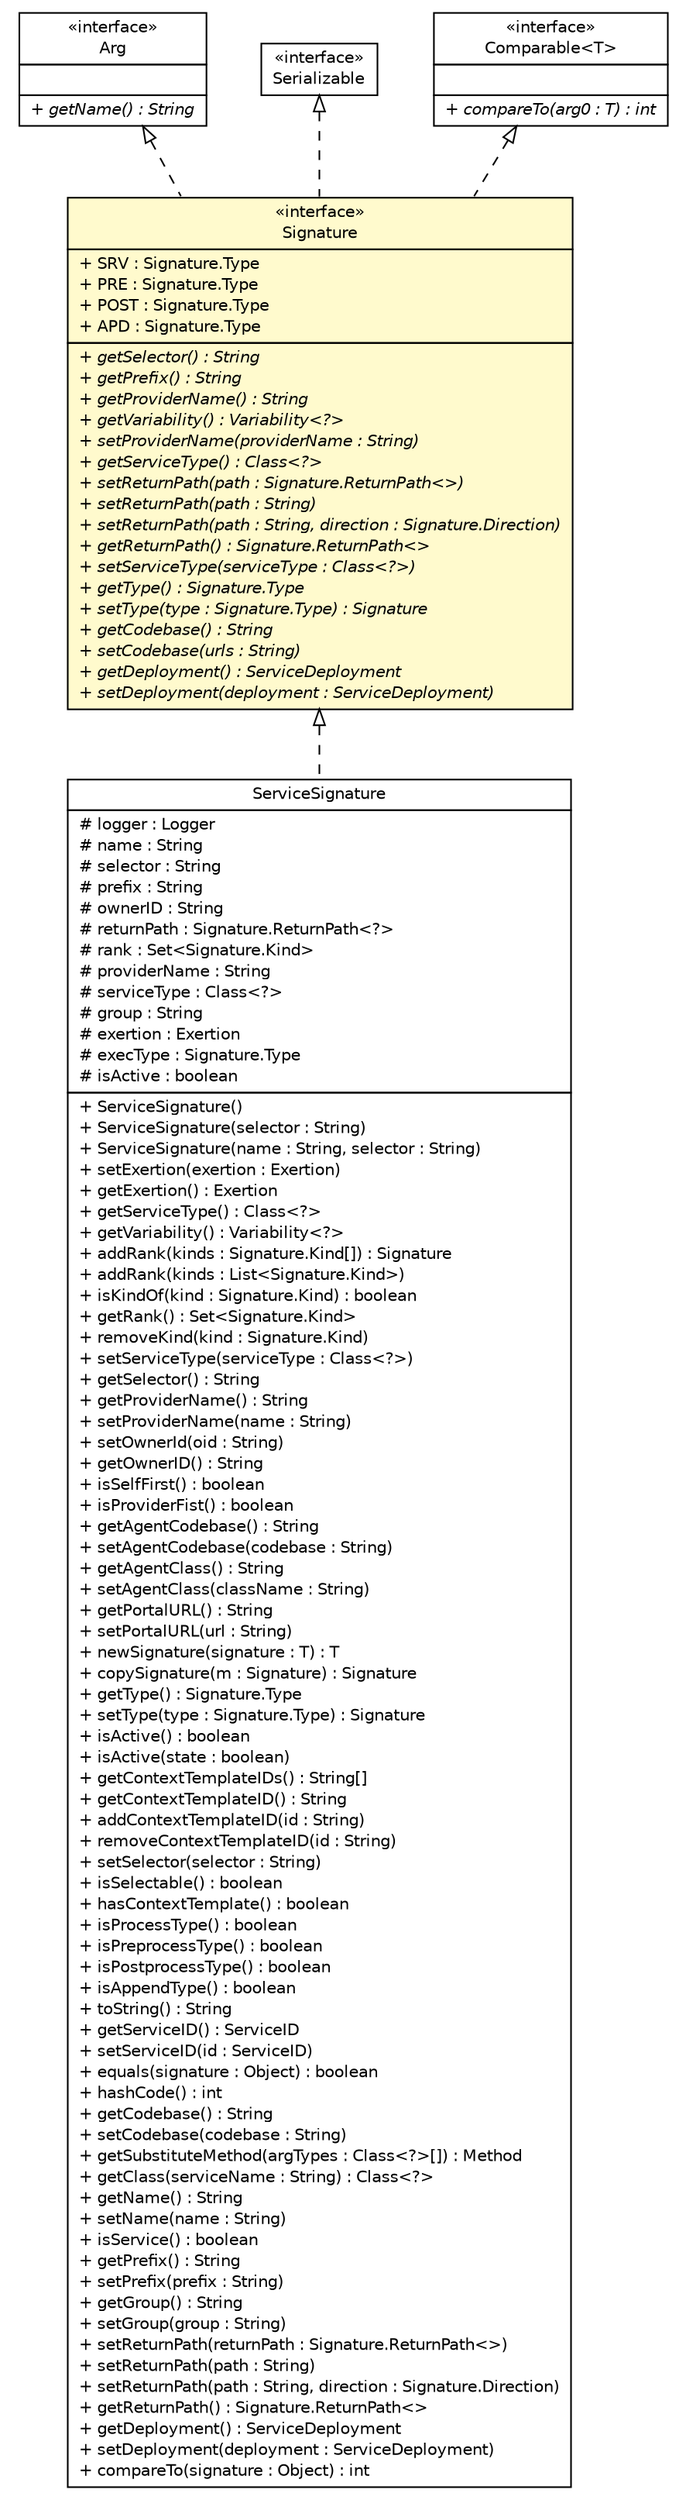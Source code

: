 #!/usr/local/bin/dot
#
# Class diagram 
# Generated by UMLGraph version R5_6 (http://www.umlgraph.org/)
#

digraph G {
	edge [fontname="Helvetica",fontsize=10,labelfontname="Helvetica",labelfontsize=10];
	node [fontname="Helvetica",fontsize=10,shape=plaintext];
	nodesep=0.25;
	ranksep=0.5;
	// sorcer.core.signature.ServiceSignature
	c530633 [label=<<table title="sorcer.core.signature.ServiceSignature" border="0" cellborder="1" cellspacing="0" cellpadding="2" port="p" href="../core/signature/ServiceSignature.html">
		<tr><td><table border="0" cellspacing="0" cellpadding="1">
<tr><td align="center" balign="center"> ServiceSignature </td></tr>
		</table></td></tr>
		<tr><td><table border="0" cellspacing="0" cellpadding="1">
<tr><td align="left" balign="left"> # logger : Logger </td></tr>
<tr><td align="left" balign="left"> # name : String </td></tr>
<tr><td align="left" balign="left"> # selector : String </td></tr>
<tr><td align="left" balign="left"> # prefix : String </td></tr>
<tr><td align="left" balign="left"> # ownerID : String </td></tr>
<tr><td align="left" balign="left"> # returnPath : Signature.ReturnPath&lt;?&gt; </td></tr>
<tr><td align="left" balign="left"> # rank : Set&lt;Signature.Kind&gt; </td></tr>
<tr><td align="left" balign="left"> # providerName : String </td></tr>
<tr><td align="left" balign="left"> # serviceType : Class&lt;?&gt; </td></tr>
<tr><td align="left" balign="left"> # group : String </td></tr>
<tr><td align="left" balign="left"> # exertion : Exertion </td></tr>
<tr><td align="left" balign="left"> # execType : Signature.Type </td></tr>
<tr><td align="left" balign="left"> # isActive : boolean </td></tr>
		</table></td></tr>
		<tr><td><table border="0" cellspacing="0" cellpadding="1">
<tr><td align="left" balign="left"> + ServiceSignature() </td></tr>
<tr><td align="left" balign="left"> + ServiceSignature(selector : String) </td></tr>
<tr><td align="left" balign="left"> + ServiceSignature(name : String, selector : String) </td></tr>
<tr><td align="left" balign="left"> + setExertion(exertion : Exertion) </td></tr>
<tr><td align="left" balign="left"> + getExertion() : Exertion </td></tr>
<tr><td align="left" balign="left"> + getServiceType() : Class&lt;?&gt; </td></tr>
<tr><td align="left" balign="left"> + getVariability() : Variability&lt;?&gt; </td></tr>
<tr><td align="left" balign="left"> + addRank(kinds : Signature.Kind[]) : Signature </td></tr>
<tr><td align="left" balign="left"> + addRank(kinds : List&lt;Signature.Kind&gt;) </td></tr>
<tr><td align="left" balign="left"> + isKindOf(kind : Signature.Kind) : boolean </td></tr>
<tr><td align="left" balign="left"> + getRank() : Set&lt;Signature.Kind&gt; </td></tr>
<tr><td align="left" balign="left"> + removeKind(kind : Signature.Kind) </td></tr>
<tr><td align="left" balign="left"> + setServiceType(serviceType : Class&lt;?&gt;) </td></tr>
<tr><td align="left" balign="left"> + getSelector() : String </td></tr>
<tr><td align="left" balign="left"> + getProviderName() : String </td></tr>
<tr><td align="left" balign="left"> + setProviderName(name : String) </td></tr>
<tr><td align="left" balign="left"> + setOwnerId(oid : String) </td></tr>
<tr><td align="left" balign="left"> + getOwnerID() : String </td></tr>
<tr><td align="left" balign="left"> + isSelfFirst() : boolean </td></tr>
<tr><td align="left" balign="left"> + isProviderFist() : boolean </td></tr>
<tr><td align="left" balign="left"> + getAgentCodebase() : String </td></tr>
<tr><td align="left" balign="left"> + setAgentCodebase(codebase : String) </td></tr>
<tr><td align="left" balign="left"> + getAgentClass() : String </td></tr>
<tr><td align="left" balign="left"> + setAgentClass(className : String) </td></tr>
<tr><td align="left" balign="left"> + getPortalURL() : String </td></tr>
<tr><td align="left" balign="left"> + setPortalURL(url : String) </td></tr>
<tr><td align="left" balign="left"> + newSignature(signature : T) : T </td></tr>
<tr><td align="left" balign="left"> + copySignature(m : Signature) : Signature </td></tr>
<tr><td align="left" balign="left"> + getType() : Signature.Type </td></tr>
<tr><td align="left" balign="left"> + setType(type : Signature.Type) : Signature </td></tr>
<tr><td align="left" balign="left"> + isActive() : boolean </td></tr>
<tr><td align="left" balign="left"> + isActive(state : boolean) </td></tr>
<tr><td align="left" balign="left"> + getContextTemplateIDs() : String[] </td></tr>
<tr><td align="left" balign="left"> + getContextTemplateID() : String </td></tr>
<tr><td align="left" balign="left"> + addContextTemplateID(id : String) </td></tr>
<tr><td align="left" balign="left"> + removeContextTemplateID(id : String) </td></tr>
<tr><td align="left" balign="left"> + setSelector(selector : String) </td></tr>
<tr><td align="left" balign="left"> + isSelectable() : boolean </td></tr>
<tr><td align="left" balign="left"> + hasContextTemplate() : boolean </td></tr>
<tr><td align="left" balign="left"> + isProcessType() : boolean </td></tr>
<tr><td align="left" balign="left"> + isPreprocessType() : boolean </td></tr>
<tr><td align="left" balign="left"> + isPostprocessType() : boolean </td></tr>
<tr><td align="left" balign="left"> + isAppendType() : boolean </td></tr>
<tr><td align="left" balign="left"> + toString() : String </td></tr>
<tr><td align="left" balign="left"> + getServiceID() : ServiceID </td></tr>
<tr><td align="left" balign="left"> + setServiceID(id : ServiceID) </td></tr>
<tr><td align="left" balign="left"> + equals(signature : Object) : boolean </td></tr>
<tr><td align="left" balign="left"> + hashCode() : int </td></tr>
<tr><td align="left" balign="left"> + getCodebase() : String </td></tr>
<tr><td align="left" balign="left"> + setCodebase(codebase : String) </td></tr>
<tr><td align="left" balign="left"> + getSubstituteMethod(argTypes : Class&lt;?&gt;[]) : Method </td></tr>
<tr><td align="left" balign="left"> + getClass(serviceName : String) : Class&lt;?&gt; </td></tr>
<tr><td align="left" balign="left"> + getName() : String </td></tr>
<tr><td align="left" balign="left"> + setName(name : String) </td></tr>
<tr><td align="left" balign="left"> + isService() : boolean </td></tr>
<tr><td align="left" balign="left"> + getPrefix() : String </td></tr>
<tr><td align="left" balign="left"> + setPrefix(prefix : String) </td></tr>
<tr><td align="left" balign="left"> + getGroup() : String </td></tr>
<tr><td align="left" balign="left"> + setGroup(group : String) </td></tr>
<tr><td align="left" balign="left"> + setReturnPath(returnPath : Signature.ReturnPath&lt;&gt;) </td></tr>
<tr><td align="left" balign="left"> + setReturnPath(path : String) </td></tr>
<tr><td align="left" balign="left"> + setReturnPath(path : String, direction : Signature.Direction) </td></tr>
<tr><td align="left" balign="left"> + getReturnPath() : Signature.ReturnPath&lt;&gt; </td></tr>
<tr><td align="left" balign="left"> + getDeployment() : ServiceDeployment </td></tr>
<tr><td align="left" balign="left"> + setDeployment(deployment : ServiceDeployment) </td></tr>
<tr><td align="left" balign="left"> + compareTo(signature : Object) : int </td></tr>
		</table></td></tr>
		</table>>, URL="../core/signature/ServiceSignature.html", fontname="Helvetica", fontcolor="black", fontsize=10.0];
	// sorcer.service.Signature
	c530763 [label=<<table title="sorcer.service.Signature" border="0" cellborder="1" cellspacing="0" cellpadding="2" port="p" bgcolor="lemonChiffon" href="./Signature.html">
		<tr><td><table border="0" cellspacing="0" cellpadding="1">
<tr><td align="center" balign="center"> &#171;interface&#187; </td></tr>
<tr><td align="center" balign="center"> Signature </td></tr>
		</table></td></tr>
		<tr><td><table border="0" cellspacing="0" cellpadding="1">
<tr><td align="left" balign="left"> + SRV : Signature.Type </td></tr>
<tr><td align="left" balign="left"> + PRE : Signature.Type </td></tr>
<tr><td align="left" balign="left"> + POST : Signature.Type </td></tr>
<tr><td align="left" balign="left"> + APD : Signature.Type </td></tr>
		</table></td></tr>
		<tr><td><table border="0" cellspacing="0" cellpadding="1">
<tr><td align="left" balign="left"><font face="Helvetica-Oblique" point-size="10.0"> + getSelector() : String </font></td></tr>
<tr><td align="left" balign="left"><font face="Helvetica-Oblique" point-size="10.0"> + getPrefix() : String </font></td></tr>
<tr><td align="left" balign="left"><font face="Helvetica-Oblique" point-size="10.0"> + getProviderName() : String </font></td></tr>
<tr><td align="left" balign="left"><font face="Helvetica-Oblique" point-size="10.0"> + getVariability() : Variability&lt;?&gt; </font></td></tr>
<tr><td align="left" balign="left"><font face="Helvetica-Oblique" point-size="10.0"> + setProviderName(providerName : String) </font></td></tr>
<tr><td align="left" balign="left"><font face="Helvetica-Oblique" point-size="10.0"> + getServiceType() : Class&lt;?&gt; </font></td></tr>
<tr><td align="left" balign="left"><font face="Helvetica-Oblique" point-size="10.0"> + setReturnPath(path : Signature.ReturnPath&lt;&gt;) </font></td></tr>
<tr><td align="left" balign="left"><font face="Helvetica-Oblique" point-size="10.0"> + setReturnPath(path : String) </font></td></tr>
<tr><td align="left" balign="left"><font face="Helvetica-Oblique" point-size="10.0"> + setReturnPath(path : String, direction : Signature.Direction) </font></td></tr>
<tr><td align="left" balign="left"><font face="Helvetica-Oblique" point-size="10.0"> + getReturnPath() : Signature.ReturnPath&lt;&gt; </font></td></tr>
<tr><td align="left" balign="left"><font face="Helvetica-Oblique" point-size="10.0"> + setServiceType(serviceType : Class&lt;?&gt;) </font></td></tr>
<tr><td align="left" balign="left"><font face="Helvetica-Oblique" point-size="10.0"> + getType() : Signature.Type </font></td></tr>
<tr><td align="left" balign="left"><font face="Helvetica-Oblique" point-size="10.0"> + setType(type : Signature.Type) : Signature </font></td></tr>
<tr><td align="left" balign="left"><font face="Helvetica-Oblique" point-size="10.0"> + getCodebase() : String </font></td></tr>
<tr><td align="left" balign="left"><font face="Helvetica-Oblique" point-size="10.0"> + setCodebase(urls : String) </font></td></tr>
<tr><td align="left" balign="left"><font face="Helvetica-Oblique" point-size="10.0"> + getDeployment() : ServiceDeployment </font></td></tr>
<tr><td align="left" balign="left"><font face="Helvetica-Oblique" point-size="10.0"> + setDeployment(deployment : ServiceDeployment) </font></td></tr>
		</table></td></tr>
		</table>>, URL="./Signature.html", fontname="Helvetica", fontcolor="black", fontsize=10.0];
	// sorcer.service.Arg
	c530801 [label=<<table title="sorcer.service.Arg" border="0" cellborder="1" cellspacing="0" cellpadding="2" port="p" href="./Arg.html">
		<tr><td><table border="0" cellspacing="0" cellpadding="1">
<tr><td align="center" balign="center"> &#171;interface&#187; </td></tr>
<tr><td align="center" balign="center"> Arg </td></tr>
		</table></td></tr>
		<tr><td><table border="0" cellspacing="0" cellpadding="1">
<tr><td align="left" balign="left">  </td></tr>
		</table></td></tr>
		<tr><td><table border="0" cellspacing="0" cellpadding="1">
<tr><td align="left" balign="left"><font face="Helvetica-Oblique" point-size="10.0"> + getName() : String </font></td></tr>
		</table></td></tr>
		</table>>, URL="./Arg.html", fontname="Helvetica", fontcolor="black", fontsize=10.0];
	//sorcer.core.signature.ServiceSignature implements sorcer.service.Signature
	c530763:p -> c530633:p [dir=back,arrowtail=empty,style=dashed];
	//sorcer.service.Signature implements java.io.Serializable
	c531275:p -> c530763:p [dir=back,arrowtail=empty,style=dashed];
	//sorcer.service.Signature implements java.lang.Comparable<T>
	c531276:p -> c530763:p [dir=back,arrowtail=empty,style=dashed];
	//sorcer.service.Signature implements sorcer.service.Arg
	c530801:p -> c530763:p [dir=back,arrowtail=empty,style=dashed];
	// java.io.Serializable
	c531275 [label=<<table title="java.io.Serializable" border="0" cellborder="1" cellspacing="0" cellpadding="2" port="p" href="http://docs.oracle.com/javase/7/docs/api/java/io/Serializable.html">
		<tr><td><table border="0" cellspacing="0" cellpadding="1">
<tr><td align="center" balign="center"> &#171;interface&#187; </td></tr>
<tr><td align="center" balign="center"> Serializable </td></tr>
		</table></td></tr>
		</table>>, URL="http://docs.oracle.com/javase/7/docs/api/java/io/Serializable.html", fontname="Helvetica", fontcolor="black", fontsize=10.0];
	// java.lang.Comparable<T>
	c531276 [label=<<table title="java.lang.Comparable" border="0" cellborder="1" cellspacing="0" cellpadding="2" port="p" href="http://docs.oracle.com/javase/7/docs/api/java/lang/Comparable.html">
		<tr><td><table border="0" cellspacing="0" cellpadding="1">
<tr><td align="center" balign="center"> &#171;interface&#187; </td></tr>
<tr><td align="center" balign="center"> Comparable&lt;T&gt; </td></tr>
		</table></td></tr>
		<tr><td><table border="0" cellspacing="0" cellpadding="1">
<tr><td align="left" balign="left">  </td></tr>
		</table></td></tr>
		<tr><td><table border="0" cellspacing="0" cellpadding="1">
<tr><td align="left" balign="left"><font face="Helvetica-Oblique" point-size="10.0"> + compareTo(arg0 : T) : int </font></td></tr>
		</table></td></tr>
		</table>>, URL="http://docs.oracle.com/javase/7/docs/api/java/lang/Comparable.html", fontname="Helvetica", fontcolor="black", fontsize=10.0];
}

